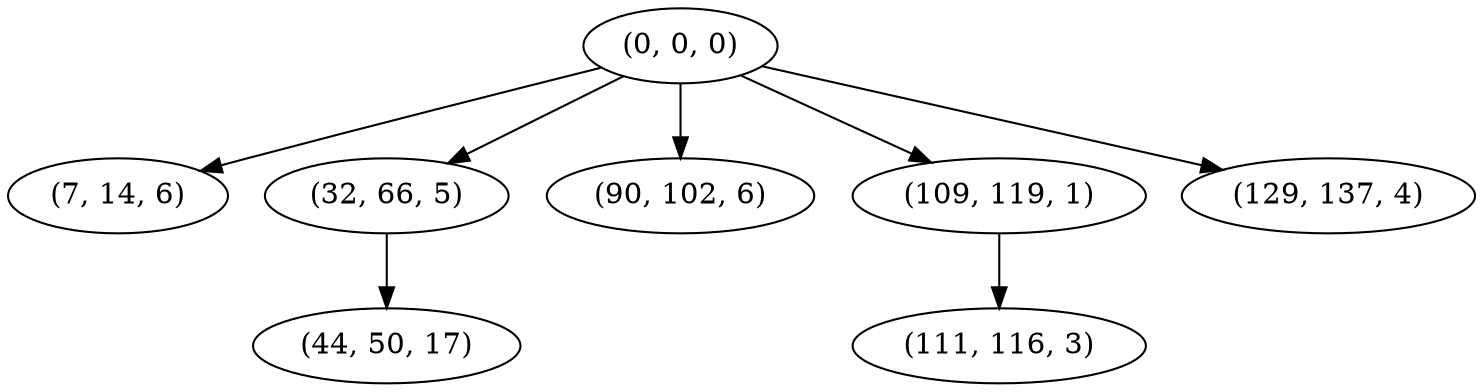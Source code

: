 digraph tree {
    "(0, 0, 0)";
    "(7, 14, 6)";
    "(32, 66, 5)";
    "(44, 50, 17)";
    "(90, 102, 6)";
    "(109, 119, 1)";
    "(111, 116, 3)";
    "(129, 137, 4)";
    "(0, 0, 0)" -> "(7, 14, 6)";
    "(0, 0, 0)" -> "(32, 66, 5)";
    "(0, 0, 0)" -> "(90, 102, 6)";
    "(0, 0, 0)" -> "(109, 119, 1)";
    "(0, 0, 0)" -> "(129, 137, 4)";
    "(32, 66, 5)" -> "(44, 50, 17)";
    "(109, 119, 1)" -> "(111, 116, 3)";
}
